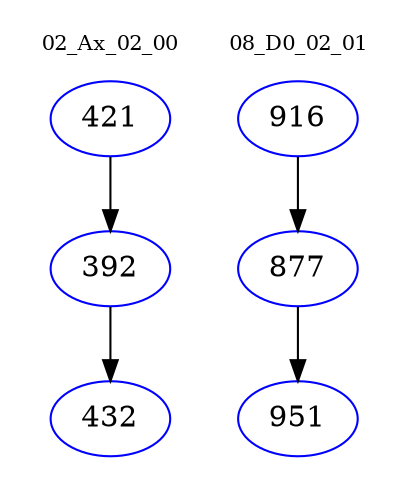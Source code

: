 digraph{
subgraph cluster_0 {
color = white
label = "02_Ax_02_00";
fontsize=10;
T0_421 [label="421", color="blue"]
T0_421 -> T0_392 [color="black"]
T0_392 [label="392", color="blue"]
T0_392 -> T0_432 [color="black"]
T0_432 [label="432", color="blue"]
}
subgraph cluster_1 {
color = white
label = "08_D0_02_01";
fontsize=10;
T1_916 [label="916", color="blue"]
T1_916 -> T1_877 [color="black"]
T1_877 [label="877", color="blue"]
T1_877 -> T1_951 [color="black"]
T1_951 [label="951", color="blue"]
}
}
